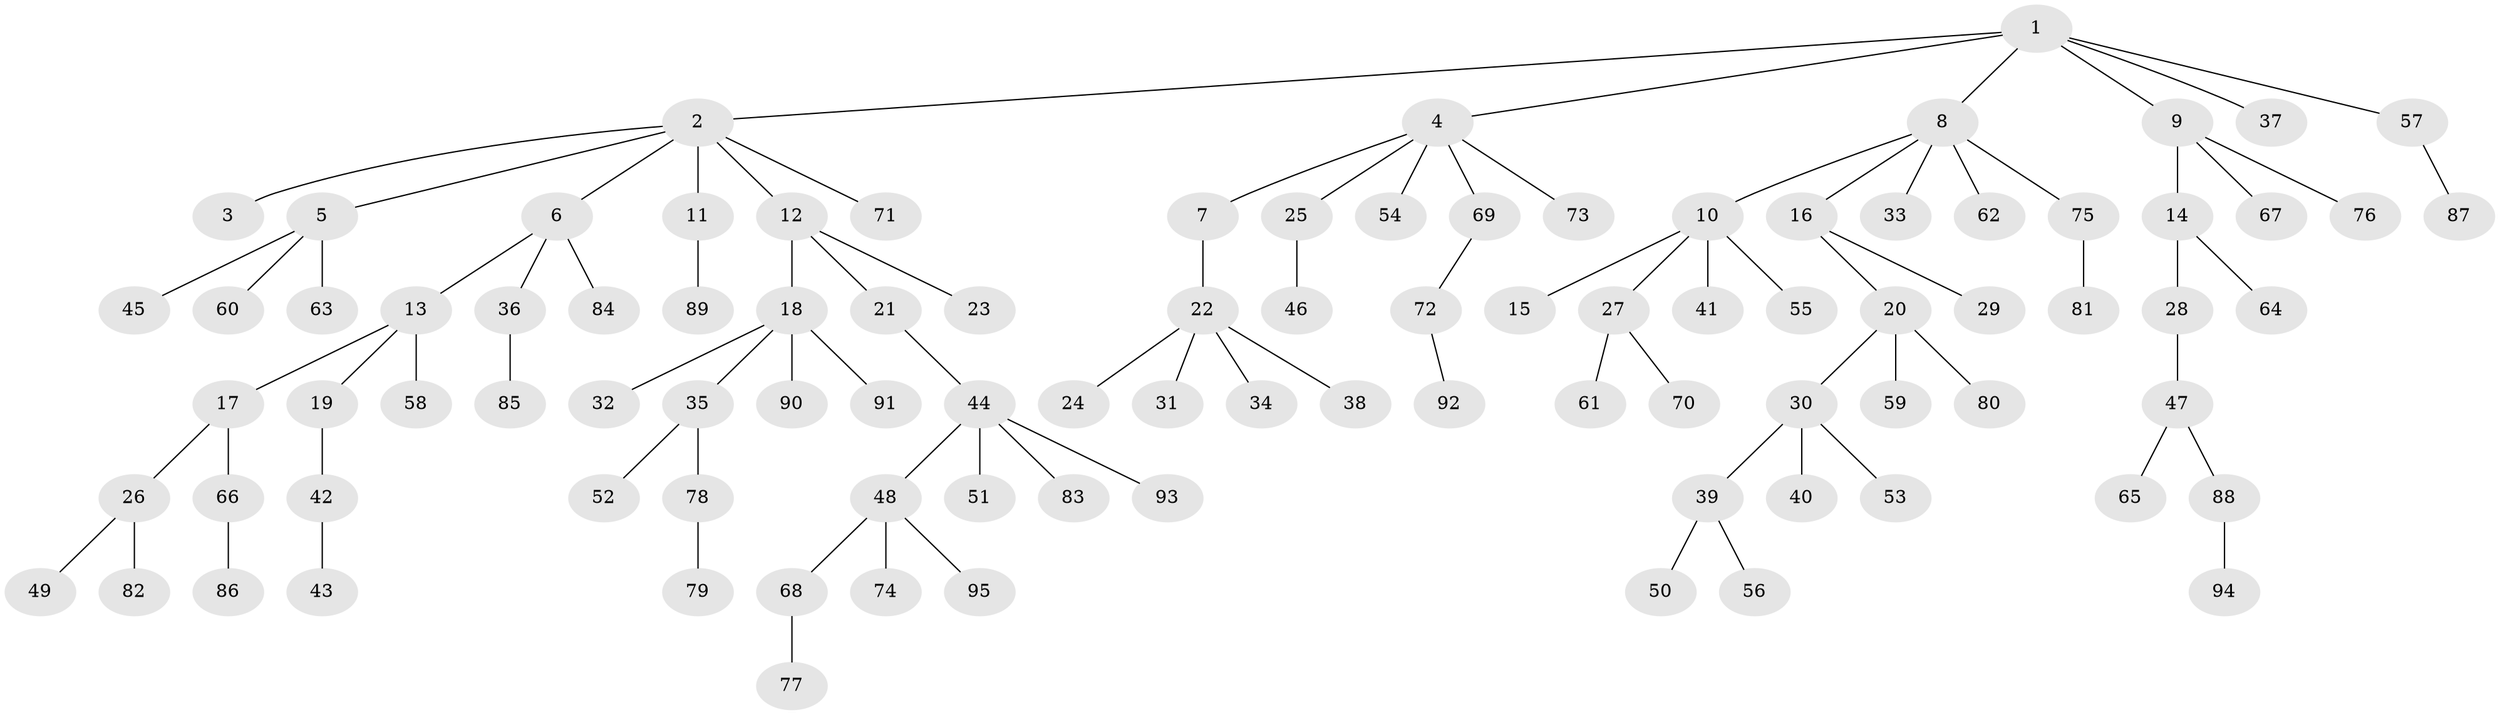 // Generated by graph-tools (version 1.1) at 2025/53/03/09/25 04:53:41]
// undirected, 95 vertices, 94 edges
graph export_dot {
graph [start="1"]
  node [color=gray90,style=filled];
  1;
  2;
  3;
  4;
  5;
  6;
  7;
  8;
  9;
  10;
  11;
  12;
  13;
  14;
  15;
  16;
  17;
  18;
  19;
  20;
  21;
  22;
  23;
  24;
  25;
  26;
  27;
  28;
  29;
  30;
  31;
  32;
  33;
  34;
  35;
  36;
  37;
  38;
  39;
  40;
  41;
  42;
  43;
  44;
  45;
  46;
  47;
  48;
  49;
  50;
  51;
  52;
  53;
  54;
  55;
  56;
  57;
  58;
  59;
  60;
  61;
  62;
  63;
  64;
  65;
  66;
  67;
  68;
  69;
  70;
  71;
  72;
  73;
  74;
  75;
  76;
  77;
  78;
  79;
  80;
  81;
  82;
  83;
  84;
  85;
  86;
  87;
  88;
  89;
  90;
  91;
  92;
  93;
  94;
  95;
  1 -- 2;
  1 -- 4;
  1 -- 8;
  1 -- 9;
  1 -- 37;
  1 -- 57;
  2 -- 3;
  2 -- 5;
  2 -- 6;
  2 -- 11;
  2 -- 12;
  2 -- 71;
  4 -- 7;
  4 -- 25;
  4 -- 54;
  4 -- 69;
  4 -- 73;
  5 -- 45;
  5 -- 60;
  5 -- 63;
  6 -- 13;
  6 -- 36;
  6 -- 84;
  7 -- 22;
  8 -- 10;
  8 -- 16;
  8 -- 33;
  8 -- 62;
  8 -- 75;
  9 -- 14;
  9 -- 67;
  9 -- 76;
  10 -- 15;
  10 -- 27;
  10 -- 41;
  10 -- 55;
  11 -- 89;
  12 -- 18;
  12 -- 21;
  12 -- 23;
  13 -- 17;
  13 -- 19;
  13 -- 58;
  14 -- 28;
  14 -- 64;
  16 -- 20;
  16 -- 29;
  17 -- 26;
  17 -- 66;
  18 -- 32;
  18 -- 35;
  18 -- 90;
  18 -- 91;
  19 -- 42;
  20 -- 30;
  20 -- 59;
  20 -- 80;
  21 -- 44;
  22 -- 24;
  22 -- 31;
  22 -- 34;
  22 -- 38;
  25 -- 46;
  26 -- 49;
  26 -- 82;
  27 -- 61;
  27 -- 70;
  28 -- 47;
  30 -- 39;
  30 -- 40;
  30 -- 53;
  35 -- 52;
  35 -- 78;
  36 -- 85;
  39 -- 50;
  39 -- 56;
  42 -- 43;
  44 -- 48;
  44 -- 51;
  44 -- 83;
  44 -- 93;
  47 -- 65;
  47 -- 88;
  48 -- 68;
  48 -- 74;
  48 -- 95;
  57 -- 87;
  66 -- 86;
  68 -- 77;
  69 -- 72;
  72 -- 92;
  75 -- 81;
  78 -- 79;
  88 -- 94;
}
